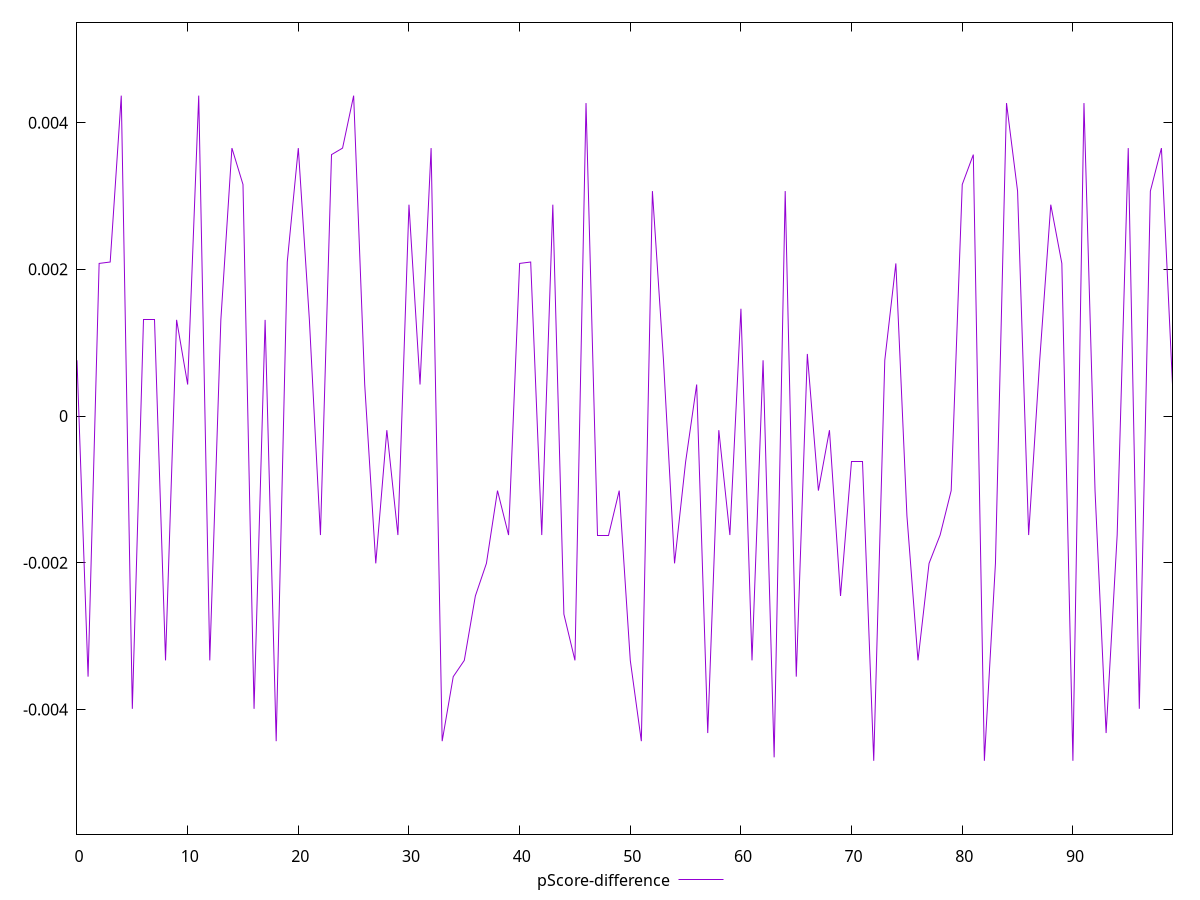 reset

$pScoreDifference <<EOF
0 0.0007606847241942161
1 -0.0035529458895381394
2 0.00208109460755157
3 0.0021001998375601016
4 0.0043683612104425396
5 -0.0039912525166909685
6 0.001311658610755384
7 0.001311658610757549
8 -0.003330810546115004
9 0.001311658610755384
10 0.0004299298111549166
11 0.004368361210438487
12 -0.003330810546115004
13 0.001311658610755384
14 0.00365336088889201
15 0.003157288138328773
16 -0.0039912525166909685
17 0.001311658610755384
18 -0.004432318653087408
19 0.0021001998375601016
20 0.00365336088889201
21 0.001311658610755384
22 -0.001622153554632133
23 0.0035644432717110153
24 0.0036533608888880686
25 0.0043683612104425396
26 0.0004299298111549166
27 -0.002008112179534949
28 -0.0001926435070657151
29 -0.001622153554632133
30 0.0028818283226889063
31 0.0004299298111549166
32 0.00365336088889201
33 -0.004432318653087408
34 -0.0035529458895381394
35 -0.003330810546115004
36 -0.002452887226820466
37 -0.0020081121795370582
38 -0.0010163884767523945
39 -0.001622153554632133
40 0.00208109460755157
41 0.0021001998375621556
42 -0.001622153554632133
43 0.0028818283226935693
44 -0.0027005102157403593
45 -0.0033308105461130055
46 0.004267011239608043
47 -0.001622153554632133
48 -0.001622153554632133
49 -0.001016388476754393
50 -0.003330810546115004
51 -0.0044323186530895176
52 0.0030669675907137317
53 0.0007606847241942161
54 -0.0020081121795370582
55 -0.0006251390576337834
56 0.0004299298111549166
57 -0.004321256603718904
58 -0.00019264350706360567
59 -0.001622153554632133
60 0.001463163842290005
61 -0.003330810546115004
62 0.000760684724196381
63 -0.004652396920297952
64 0.0030669675907156746
65 -0.0035529458895381394
66 0.0008469934617796326
67 -0.0010163884767523945
68 -0.00019264350706360567
69 -0.002452887226820466
70 -0.0006251390576321181
71 -0.0006251390576321181
72 -0.004699671560896679
73 0.0007606847241942161
74 0.00208109460755157
75 -0.0013596315560615024
76 -0.003330810546115004
77 -0.0020081121795370582
78 -0.001622153554634187
79 -0.001016388476754393
80 0.0031572881383264417
81 0.0035644432717110153
82 -0.004699671560898677
83 -0.002008112179534949
84 0.004267011239608043
85 0.0030669675907156746
86 -0.0016221535546299126
87 0.000760684724196381
88 0.002881828322691349
89 0.002081094607553513
90 -0.004699671560896679
91 0.004267011239608043
92 -0.001016388476754393
93 -0.004321256603718904
94 -0.001622153554632133
95 0.0036533608888901226
96 -0.0039912525166909685
97 0.0030669675907156746
98 0.00365336088889201
99 0.00042992981115275164
EOF

set key outside below
set xrange [0:99]
set yrange [-0.005699671560898677:0.00536836121044254]
set trange [-0.005699671560898677:0.00536836121044254]
set terminal svg size 640, 500 enhanced background rgb 'white'
set output "report_00018_2021-02-10T15-25-16.877Z/max-potential-fid/samples/pages/pScore-difference/values.svg"

plot $pScoreDifference title "pScore-difference" with line

reset
